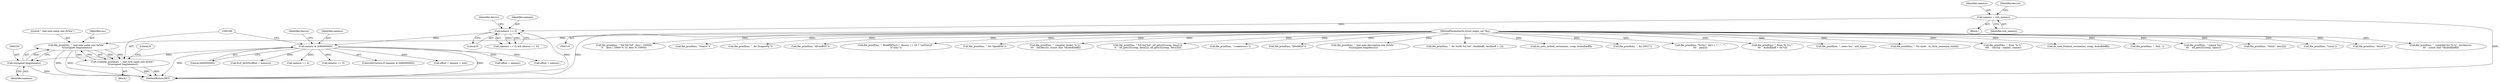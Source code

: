 digraph "0_file_b4c01141e5367f247b84dcaf6aefbb4e741842b8@pointer" {
"1000189" [label="(Call,file_printf(ms, \", bad note name size 0x%lx\",\n \t\t(unsigned long)namesz))"];
"1000117" [label="(MethodParameterIn,struct magic_set *ms)"];
"1000192" [label="(Call,(unsigned long)namesz)"];
"1000183" [label="(Call,namesz & 0x80000000)"];
"1000168" [label="(Call,namesz == 0)"];
"1000160" [label="(Call,namesz = xnh_namesz)"];
"1000187" [label="(Call,(void)file_printf(ms, \", bad note name size 0x%lx\",\n \t\t(unsigned long)namesz))"];
"1000185" [label="(Literal,0x80000000)"];
"1000160" [label="(Call,namesz = xnh_namesz)"];
"1000217" [label="(Call,ELF_ALIGN(offset + namesz))"];
"1001237" [label="(MethodReturn,RET)"];
"1000839" [label="(Call,file_printf(ms, \" %d.%d.%d\", desc / 100000,\n\t\t    desc / 10000 % 10, desc % 10000))"];
"1000867" [label="(Call,namesz == 4)"];
"1000373" [label="(Call,file_printf(ms, \"Solaris\"))"];
"1000814" [label="(Call,file_printf(ms, \", for DragonFly\"))"];
"1000191" [label="(Literal,\", bad note name size 0x%lx\")"];
"1000187" [label="(Call,(void)file_printf(ms, \", bad note name size 0x%lx\",\n \t\t(unsigned long)namesz))"];
"1000384" [label="(Call,file_printf(ms, \"kFreeBSD\"))"];
"1000475" [label="(Call,file_printf(ms, \", BuildID[%s]=\", descsz == 16 ? \"md5/uuid\" :\n\t\t\"sha1\"))"];
"1000774" [label="(Call,file_printf(ms, \", for OpenBSD\"))"];
"1000161" [label="(Identifier,namesz)"];
"1000679" [label="(Call,file_printf(ms, \", compiler model: %.*s\",\n\t\t\t    (int)descsz, (const char *)&nbuf[doff]))"];
"1000415" [label="(Call,file_printf(ms, \" %d.%d.%d\", elf_getu32(swap, desc[1]),\n\t\t    elf_getu32(swap, desc[2]), elf_getu32(swap, desc[3])))"];
"1000162" [label="(Identifier,xnh_namesz)"];
"1000194" [label="(Identifier,namesz)"];
"1000406" [label="(Call,file_printf(ms, \"<unknown>\"))"];
"1000199" [label="(Identifier,descsz)"];
"1000395" [label="(Call,file_printf(ms, \"kNetBSD\"))"];
"1000204" [label="(Call,file_printf(ms, \", bad note description size 0x%lx\",\n \t\t(unsigned long)descsz))"];
"1000169" [label="(Identifier,namesz)"];
"1000189" [label="(Call,file_printf(ms, \", bad note name size 0x%lx\",\n \t\t(unsigned long)namesz))"];
"1000286" [label="(Call,file_printf(ms, \", for SuSE %d.%d\", nbuf[doff], nbuf[doff + 1]))"];
"1000642" [label="(Call,do_note_netbsd_version(ms, swap, &nbuf[doff]))"];
"1000192" [label="(Call,(unsigned long)namesz)"];
"1000125" [label="(Block,)"];
"1000334" [label="(Call,file_printf(ms, \", for GNU/\"))"];
"1000170" [label="(Literal,0)"];
"1000168" [label="(Call,namesz == 0)"];
"1000264" [label="(Call,namesz == 5)"];
"1000602" [label="(Call,file_printf(ms, \"%s%s\", did++ ? \",\" : \"\",\n\t\t\t    pax[i]))"];
"1000167" [label="(Call,(namesz == 0) && (descsz == 0))"];
"1000196" [label="(Literal,0)"];
"1000988" [label="(Call,file_printf(ms, \", from '%.31s'\",\n\t\t\t    &nbuf[doff + 0x7c]))"];
"1000699" [label="(Call,file_printf(ms, \", note=%u\", xnh_type))"];
"1000962" [label="(Call,file_printf(ms, \", %s-style\", os_style_names[os_style]))"];
"1000164" [label="(Identifier,descsz)"];
"1000184" [label="(Identifier,namesz)"];
"1000190" [label="(Identifier,ms)"];
"1000182" [label="(ControlStructure,if (namesz & 0x80000000))"];
"1001214" [label="(Call,file_printf(ms, \", from '%.*s'\",\n\t\t\t\t    (int)(cp - cname), cname))"];
"1000222" [label="(Call,offset + namesz > size)"];
"1000172" [label="(Identifier,descsz)"];
"1000735" [label="(Call,do_note_freebsd_version(ms, swap, &nbuf[doff]))"];
"1000186" [label="(Block,)"];
"1000573" [label="(Call,file_printf(ms, \", PaX: \"))"];
"1000218" [label="(Call,offset + namesz)"];
"1000183" [label="(Call,namesz & 0x80000000)"];
"1000223" [label="(Call,offset + namesz)"];
"1001016" [label="(Call,file_printf(ms, \" (signal %u)\",\n\t\t\t    elf_getu32(swap, signo)))"];
"1000508" [label="(Call,file_printf(ms, \"%02x\", desc[i]))"];
"1000351" [label="(Call,file_printf(ms, \"Linux\"))"];
"1000362" [label="(Call,file_printf(ms, \"Hurd\"))"];
"1000659" [label="(Call,file_printf(ms, \", compiled for: %.*s\", (int)descsz,\n\t\t\t    (const char *)&nbuf[doff]))"];
"1000117" [label="(MethodParameterIn,struct magic_set *ms)"];
"1000189" -> "1000187"  [label="AST: "];
"1000189" -> "1000192"  [label="CFG: "];
"1000190" -> "1000189"  [label="AST: "];
"1000191" -> "1000189"  [label="AST: "];
"1000192" -> "1000189"  [label="AST: "];
"1000187" -> "1000189"  [label="CFG: "];
"1000189" -> "1001237"  [label="DDG: "];
"1000189" -> "1001237"  [label="DDG: "];
"1000189" -> "1000187"  [label="DDG: "];
"1000189" -> "1000187"  [label="DDG: "];
"1000189" -> "1000187"  [label="DDG: "];
"1000117" -> "1000189"  [label="DDG: "];
"1000192" -> "1000189"  [label="DDG: "];
"1000117" -> "1000116"  [label="AST: "];
"1000117" -> "1001237"  [label="DDG: "];
"1000117" -> "1000204"  [label="DDG: "];
"1000117" -> "1000286"  [label="DDG: "];
"1000117" -> "1000334"  [label="DDG: "];
"1000117" -> "1000351"  [label="DDG: "];
"1000117" -> "1000362"  [label="DDG: "];
"1000117" -> "1000373"  [label="DDG: "];
"1000117" -> "1000384"  [label="DDG: "];
"1000117" -> "1000395"  [label="DDG: "];
"1000117" -> "1000406"  [label="DDG: "];
"1000117" -> "1000415"  [label="DDG: "];
"1000117" -> "1000475"  [label="DDG: "];
"1000117" -> "1000508"  [label="DDG: "];
"1000117" -> "1000573"  [label="DDG: "];
"1000117" -> "1000602"  [label="DDG: "];
"1000117" -> "1000642"  [label="DDG: "];
"1000117" -> "1000659"  [label="DDG: "];
"1000117" -> "1000679"  [label="DDG: "];
"1000117" -> "1000699"  [label="DDG: "];
"1000117" -> "1000735"  [label="DDG: "];
"1000117" -> "1000774"  [label="DDG: "];
"1000117" -> "1000814"  [label="DDG: "];
"1000117" -> "1000839"  [label="DDG: "];
"1000117" -> "1000962"  [label="DDG: "];
"1000117" -> "1000988"  [label="DDG: "];
"1000117" -> "1001016"  [label="DDG: "];
"1000117" -> "1001214"  [label="DDG: "];
"1000192" -> "1000194"  [label="CFG: "];
"1000193" -> "1000192"  [label="AST: "];
"1000194" -> "1000192"  [label="AST: "];
"1000192" -> "1001237"  [label="DDG: "];
"1000183" -> "1000192"  [label="DDG: "];
"1000183" -> "1000182"  [label="AST: "];
"1000183" -> "1000185"  [label="CFG: "];
"1000184" -> "1000183"  [label="AST: "];
"1000185" -> "1000183"  [label="AST: "];
"1000188" -> "1000183"  [label="CFG: "];
"1000199" -> "1000183"  [label="CFG: "];
"1000183" -> "1001237"  [label="DDG: "];
"1000183" -> "1001237"  [label="DDG: "];
"1000168" -> "1000183"  [label="DDG: "];
"1000183" -> "1000217"  [label="DDG: "];
"1000183" -> "1000218"  [label="DDG: "];
"1000183" -> "1000222"  [label="DDG: "];
"1000183" -> "1000223"  [label="DDG: "];
"1000183" -> "1000264"  [label="DDG: "];
"1000183" -> "1000867"  [label="DDG: "];
"1000168" -> "1000167"  [label="AST: "];
"1000168" -> "1000170"  [label="CFG: "];
"1000169" -> "1000168"  [label="AST: "];
"1000170" -> "1000168"  [label="AST: "];
"1000172" -> "1000168"  [label="CFG: "];
"1000167" -> "1000168"  [label="CFG: "];
"1000168" -> "1001237"  [label="DDG: "];
"1000168" -> "1000167"  [label="DDG: "];
"1000168" -> "1000167"  [label="DDG: "];
"1000160" -> "1000168"  [label="DDG: "];
"1000160" -> "1000125"  [label="AST: "];
"1000160" -> "1000162"  [label="CFG: "];
"1000161" -> "1000160"  [label="AST: "];
"1000162" -> "1000160"  [label="AST: "];
"1000164" -> "1000160"  [label="CFG: "];
"1000160" -> "1001237"  [label="DDG: "];
"1000187" -> "1000186"  [label="AST: "];
"1000188" -> "1000187"  [label="AST: "];
"1000196" -> "1000187"  [label="CFG: "];
"1000187" -> "1001237"  [label="DDG: "];
"1000187" -> "1001237"  [label="DDG: "];
}
